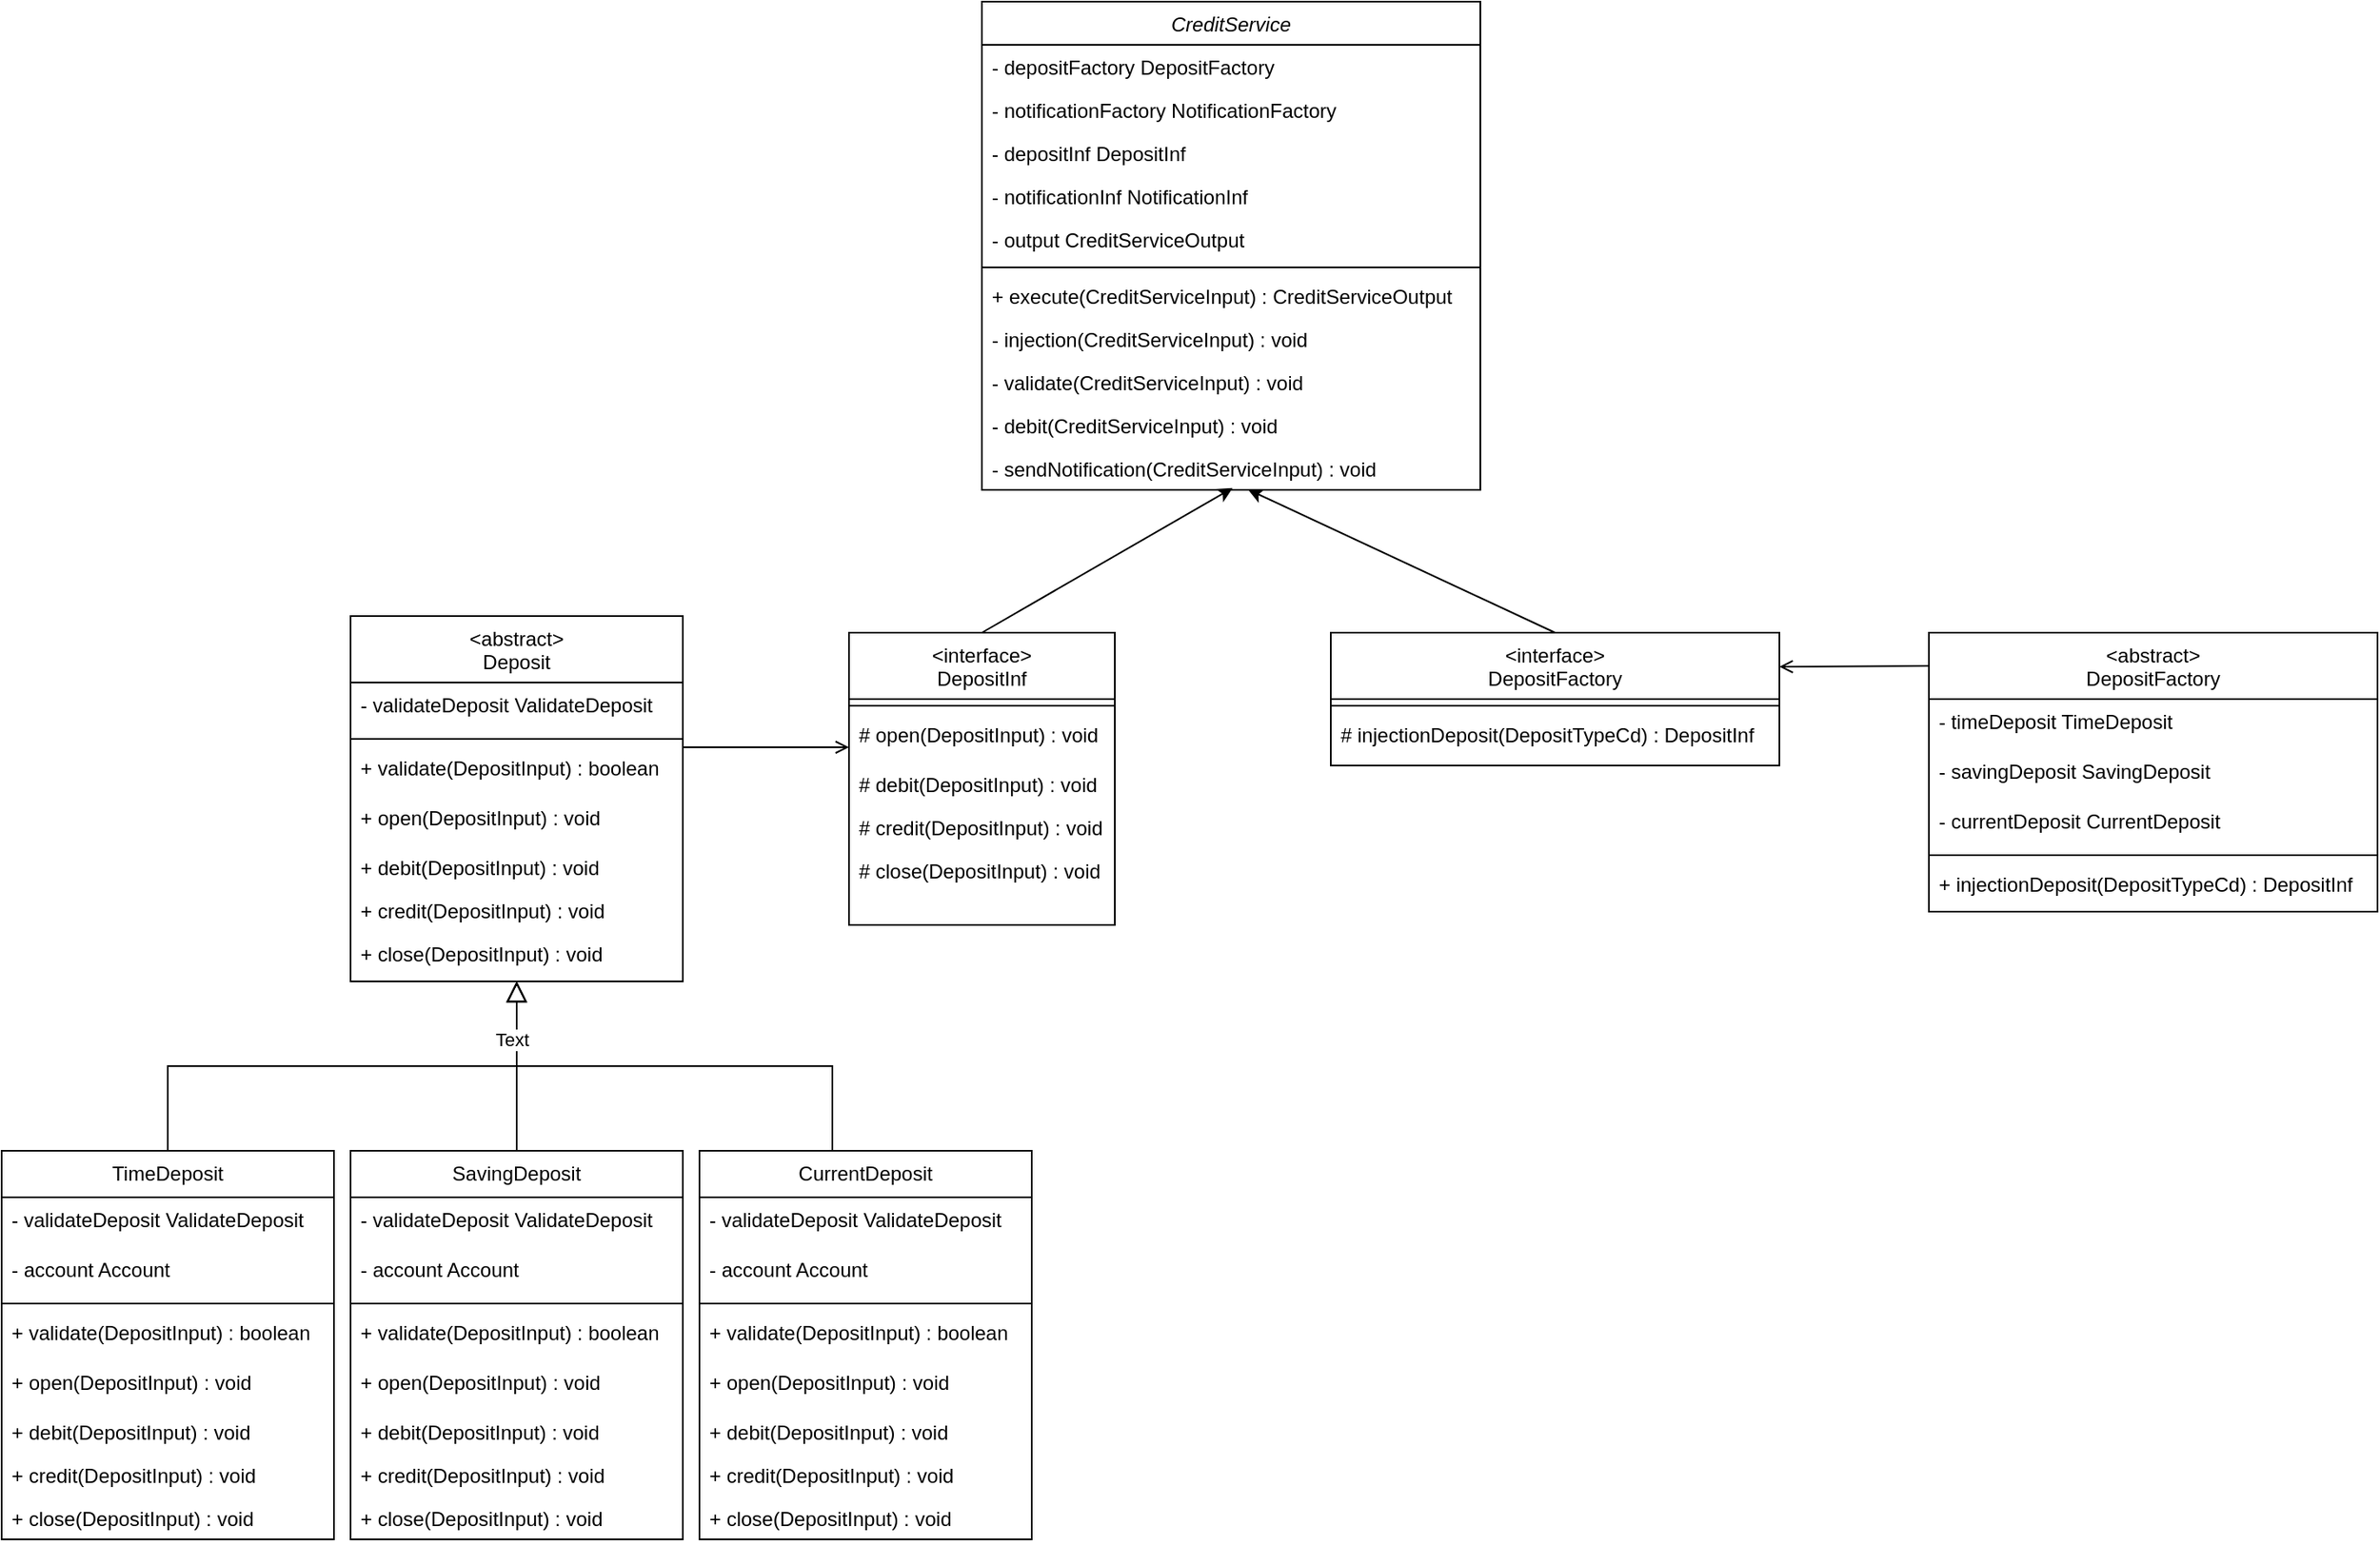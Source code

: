 <mxfile version="24.8.6">
  <diagram id="C5RBs43oDa-KdzZeNtuy" name="Page-1">
    <mxGraphModel dx="2391" dy="1066" grid="1" gridSize="10" guides="1" tooltips="1" connect="1" arrows="1" fold="1" page="1" pageScale="1" pageWidth="827" pageHeight="1169" math="0" shadow="0">
      <root>
        <mxCell id="WIyWlLk6GJQsqaUBKTNV-0" />
        <mxCell id="WIyWlLk6GJQsqaUBKTNV-1" parent="WIyWlLk6GJQsqaUBKTNV-0" />
        <mxCell id="zkfFHV4jXpPFQw0GAbJ--12" value="" style="endArrow=block;endSize=10;endFill=0;shadow=0;strokeWidth=1;rounded=0;curved=0;edgeStyle=elbowEdgeStyle;elbow=vertical;" parent="WIyWlLk6GJQsqaUBKTNV-1" edge="1">
          <mxGeometry width="160" relative="1" as="geometry">
            <mxPoint x="150" y="712" as="sourcePoint" />
            <mxPoint x="360" y="610" as="targetPoint" />
          </mxGeometry>
        </mxCell>
        <mxCell id="zkfFHV4jXpPFQw0GAbJ--16" value="" style="endArrow=block;endSize=10;endFill=0;shadow=0;strokeWidth=1;rounded=0;curved=0;edgeStyle=elbowEdgeStyle;elbow=vertical;" parent="WIyWlLk6GJQsqaUBKTNV-1" edge="1">
          <mxGeometry width="160" relative="1" as="geometry">
            <mxPoint x="360" y="712" as="sourcePoint" />
            <mxPoint x="360" y="610" as="targetPoint" />
          </mxGeometry>
        </mxCell>
        <mxCell id="zkfFHV4jXpPFQw0GAbJ--17" value="&lt;interface&gt;&#xa;DepositInf" style="swimlane;fontStyle=0;align=center;verticalAlign=top;childLayout=stackLayout;horizontal=1;startSize=40;horizontalStack=0;resizeParent=1;resizeLast=0;collapsible=1;marginBottom=0;rounded=0;shadow=0;strokeWidth=1;" parent="WIyWlLk6GJQsqaUBKTNV-1" vertex="1">
          <mxGeometry x="560" y="400" width="160" height="176" as="geometry">
            <mxRectangle x="550" y="140" width="160" height="26" as="alternateBounds" />
          </mxGeometry>
        </mxCell>
        <mxCell id="zkfFHV4jXpPFQw0GAbJ--23" value="" style="line;html=1;strokeWidth=1;align=left;verticalAlign=middle;spacingTop=-1;spacingLeft=3;spacingRight=3;rotatable=0;labelPosition=right;points=[];portConstraint=eastwest;" parent="zkfFHV4jXpPFQw0GAbJ--17" vertex="1">
          <mxGeometry y="40" width="160" height="8" as="geometry" />
        </mxCell>
        <mxCell id="zkfFHV4jXpPFQw0GAbJ--25" value="# open(DepositInput) : void" style="text;align=left;verticalAlign=top;spacingLeft=4;spacingRight=4;overflow=hidden;rotatable=0;points=[[0,0.5],[1,0.5]];portConstraint=eastwest;" parent="zkfFHV4jXpPFQw0GAbJ--17" vertex="1">
          <mxGeometry y="48" width="160" height="30" as="geometry" />
        </mxCell>
        <mxCell id="3LZqjHJcIQm1LX7fgQcq-27" value="# debit(DepositInput) : void" style="text;align=left;verticalAlign=top;spacingLeft=4;spacingRight=4;overflow=hidden;rotatable=0;points=[[0,0.5],[1,0.5]];portConstraint=eastwest;" parent="zkfFHV4jXpPFQw0GAbJ--17" vertex="1">
          <mxGeometry y="78" width="160" height="26" as="geometry" />
        </mxCell>
        <mxCell id="3LZqjHJcIQm1LX7fgQcq-28" value="# credit(DepositInput) : void" style="text;align=left;verticalAlign=top;spacingLeft=4;spacingRight=4;overflow=hidden;rotatable=0;points=[[0,0.5],[1,0.5]];portConstraint=eastwest;" parent="zkfFHV4jXpPFQw0GAbJ--17" vertex="1">
          <mxGeometry y="104" width="160" height="26" as="geometry" />
        </mxCell>
        <mxCell id="3LZqjHJcIQm1LX7fgQcq-29" value="# close(DepositInput) : void" style="text;align=left;verticalAlign=top;spacingLeft=4;spacingRight=4;overflow=hidden;rotatable=0;points=[[0,0.5],[1,0.5]];portConstraint=eastwest;" parent="zkfFHV4jXpPFQw0GAbJ--17" vertex="1">
          <mxGeometry y="130" width="160" height="26" as="geometry" />
        </mxCell>
        <mxCell id="zkfFHV4jXpPFQw0GAbJ--26" value="" style="endArrow=open;shadow=0;strokeWidth=1;rounded=0;curved=0;endFill=1;edgeStyle=elbowEdgeStyle;elbow=vertical;" parent="WIyWlLk6GJQsqaUBKTNV-1" target="zkfFHV4jXpPFQw0GAbJ--17" edge="1">
          <mxGeometry x="0.5" y="41" relative="1" as="geometry">
            <mxPoint x="460" y="469" as="sourcePoint" />
            <mxPoint x="620" y="472" as="targetPoint" />
            <mxPoint x="-40" y="32" as="offset" />
          </mxGeometry>
        </mxCell>
        <mxCell id="3LZqjHJcIQm1LX7fgQcq-3" value="" style="endArrow=block;endSize=10;endFill=0;shadow=0;strokeWidth=1;rounded=0;curved=0;edgeStyle=elbowEdgeStyle;elbow=vertical;exitX=0.5;exitY=0;exitDx=0;exitDy=0;" parent="WIyWlLk6GJQsqaUBKTNV-1" edge="1">
          <mxGeometry width="160" relative="1" as="geometry">
            <mxPoint x="550" y="712" as="sourcePoint" />
            <mxPoint x="360" y="610" as="targetPoint" />
          </mxGeometry>
        </mxCell>
        <mxCell id="3LZqjHJcIQm1LX7fgQcq-37" value="Text" style="edgeLabel;html=1;align=center;verticalAlign=middle;resizable=0;points=[];" parent="3LZqjHJcIQm1LX7fgQcq-3" vertex="1" connectable="0">
          <mxGeometry x="0.76" y="3" relative="1" as="geometry">
            <mxPoint as="offset" />
          </mxGeometry>
        </mxCell>
        <mxCell id="3LZqjHJcIQm1LX7fgQcq-17" value="CreditService" style="swimlane;fontStyle=2;align=center;verticalAlign=top;childLayout=stackLayout;horizontal=1;startSize=26;horizontalStack=0;resizeParent=1;resizeLast=0;collapsible=1;marginBottom=0;rounded=0;shadow=0;strokeWidth=1;" parent="WIyWlLk6GJQsqaUBKTNV-1" vertex="1">
          <mxGeometry x="640" y="20" width="300" height="294" as="geometry">
            <mxRectangle x="230" y="140" width="160" height="26" as="alternateBounds" />
          </mxGeometry>
        </mxCell>
        <mxCell id="3LZqjHJcIQm1LX7fgQcq-18" value="- depositFactory DepositFactory" style="text;align=left;verticalAlign=top;spacingLeft=4;spacingRight=4;overflow=hidden;rotatable=0;points=[[0,0.5],[1,0.5]];portConstraint=eastwest;" parent="3LZqjHJcIQm1LX7fgQcq-17" vertex="1">
          <mxGeometry y="26" width="300" height="26" as="geometry" />
        </mxCell>
        <mxCell id="WZaUHBR76A8xfNgZj9Hr-51" value="- notificationFactory NotificationFactory" style="text;align=left;verticalAlign=top;spacingLeft=4;spacingRight=4;overflow=hidden;rotatable=0;points=[[0,0.5],[1,0.5]];portConstraint=eastwest;" vertex="1" parent="3LZqjHJcIQm1LX7fgQcq-17">
          <mxGeometry y="52" width="300" height="26" as="geometry" />
        </mxCell>
        <mxCell id="3LZqjHJcIQm1LX7fgQcq-22" value="- depositInf DepositInf" style="text;align=left;verticalAlign=top;spacingLeft=4;spacingRight=4;overflow=hidden;rotatable=0;points=[[0,0.5],[1,0.5]];portConstraint=eastwest;" parent="3LZqjHJcIQm1LX7fgQcq-17" vertex="1">
          <mxGeometry y="78" width="300" height="26" as="geometry" />
        </mxCell>
        <mxCell id="WZaUHBR76A8xfNgZj9Hr-52" value="- notificationInf NotificationInf" style="text;align=left;verticalAlign=top;spacingLeft=4;spacingRight=4;overflow=hidden;rotatable=0;points=[[0,0.5],[1,0.5]];portConstraint=eastwest;" vertex="1" parent="3LZqjHJcIQm1LX7fgQcq-17">
          <mxGeometry y="104" width="300" height="26" as="geometry" />
        </mxCell>
        <mxCell id="WZaUHBR76A8xfNgZj9Hr-53" value="- output CreditServiceOutput" style="text;align=left;verticalAlign=top;spacingLeft=4;spacingRight=4;overflow=hidden;rotatable=0;points=[[0,0.5],[1,0.5]];portConstraint=eastwest;" vertex="1" parent="3LZqjHJcIQm1LX7fgQcq-17">
          <mxGeometry y="130" width="300" height="26" as="geometry" />
        </mxCell>
        <mxCell id="3LZqjHJcIQm1LX7fgQcq-19" value="" style="line;html=1;strokeWidth=1;align=left;verticalAlign=middle;spacingTop=-1;spacingLeft=3;spacingRight=3;rotatable=0;labelPosition=right;points=[];portConstraint=eastwest;" parent="3LZqjHJcIQm1LX7fgQcq-17" vertex="1">
          <mxGeometry y="156" width="300" height="8" as="geometry" />
        </mxCell>
        <mxCell id="3LZqjHJcIQm1LX7fgQcq-20" value="+ execute(CreditServiceInput) : CreditServiceOutput" style="text;align=left;verticalAlign=top;spacingLeft=4;spacingRight=4;overflow=hidden;rotatable=0;points=[[0,0.5],[1,0.5]];portConstraint=eastwest;" parent="3LZqjHJcIQm1LX7fgQcq-17" vertex="1">
          <mxGeometry y="164" width="300" height="26" as="geometry" />
        </mxCell>
        <mxCell id="WZaUHBR76A8xfNgZj9Hr-0" value="- injection(CreditServiceInput) : void" style="text;align=left;verticalAlign=top;spacingLeft=4;spacingRight=4;overflow=hidden;rotatable=0;points=[[0,0.5],[1,0.5]];portConstraint=eastwest;" vertex="1" parent="3LZqjHJcIQm1LX7fgQcq-17">
          <mxGeometry y="190" width="300" height="26" as="geometry" />
        </mxCell>
        <mxCell id="3LZqjHJcIQm1LX7fgQcq-23" value="- validate(CreditServiceInput) : void" style="text;align=left;verticalAlign=top;spacingLeft=4;spacingRight=4;overflow=hidden;rotatable=0;points=[[0,0.5],[1,0.5]];portConstraint=eastwest;" parent="3LZqjHJcIQm1LX7fgQcq-17" vertex="1">
          <mxGeometry y="216" width="300" height="26" as="geometry" />
        </mxCell>
        <mxCell id="WZaUHBR76A8xfNgZj9Hr-1" value="- debit(CreditServiceInput) : void" style="text;align=left;verticalAlign=top;spacingLeft=4;spacingRight=4;overflow=hidden;rotatable=0;points=[[0,0.5],[1,0.5]];portConstraint=eastwest;" vertex="1" parent="3LZqjHJcIQm1LX7fgQcq-17">
          <mxGeometry y="242" width="300" height="26" as="geometry" />
        </mxCell>
        <mxCell id="3LZqjHJcIQm1LX7fgQcq-21" value="- sendNotification(CreditServiceInput) : void" style="text;align=left;verticalAlign=top;spacingLeft=4;spacingRight=4;overflow=hidden;rotatable=0;points=[[0,0.5],[1,0.5]];portConstraint=eastwest;" parent="3LZqjHJcIQm1LX7fgQcq-17" vertex="1">
          <mxGeometry y="268" width="300" height="26" as="geometry" />
        </mxCell>
        <mxCell id="WZaUHBR76A8xfNgZj9Hr-2" value="&lt;abstract&gt;&#xa;Deposit" style="swimlane;fontStyle=0;align=center;verticalAlign=top;childLayout=stackLayout;horizontal=1;startSize=40;horizontalStack=0;resizeParent=1;resizeLast=0;collapsible=1;marginBottom=0;rounded=0;shadow=0;strokeWidth=1;" vertex="1" parent="WIyWlLk6GJQsqaUBKTNV-1">
          <mxGeometry x="260" y="390" width="200" height="220" as="geometry">
            <mxRectangle x="550" y="140" width="160" height="26" as="alternateBounds" />
          </mxGeometry>
        </mxCell>
        <mxCell id="WZaUHBR76A8xfNgZj9Hr-9" value="- validateDeposit ValidateDeposit" style="text;align=left;verticalAlign=top;spacingLeft=4;spacingRight=4;overflow=hidden;rotatable=0;points=[[0,0.5],[1,0.5]];portConstraint=eastwest;" vertex="1" parent="WZaUHBR76A8xfNgZj9Hr-2">
          <mxGeometry y="40" width="200" height="30" as="geometry" />
        </mxCell>
        <mxCell id="WZaUHBR76A8xfNgZj9Hr-3" value="" style="line;html=1;strokeWidth=1;align=left;verticalAlign=middle;spacingTop=-1;spacingLeft=3;spacingRight=3;rotatable=0;labelPosition=right;points=[];portConstraint=eastwest;" vertex="1" parent="WZaUHBR76A8xfNgZj9Hr-2">
          <mxGeometry y="70" width="200" height="8" as="geometry" />
        </mxCell>
        <mxCell id="WZaUHBR76A8xfNgZj9Hr-8" value="+ validate(DepositInput) : boolean" style="text;align=left;verticalAlign=top;spacingLeft=4;spacingRight=4;overflow=hidden;rotatable=0;points=[[0,0.5],[1,0.5]];portConstraint=eastwest;" vertex="1" parent="WZaUHBR76A8xfNgZj9Hr-2">
          <mxGeometry y="78" width="200" height="30" as="geometry" />
        </mxCell>
        <mxCell id="WZaUHBR76A8xfNgZj9Hr-4" value="+ open(DepositInput) : void" style="text;align=left;verticalAlign=top;spacingLeft=4;spacingRight=4;overflow=hidden;rotatable=0;points=[[0,0.5],[1,0.5]];portConstraint=eastwest;" vertex="1" parent="WZaUHBR76A8xfNgZj9Hr-2">
          <mxGeometry y="108" width="200" height="30" as="geometry" />
        </mxCell>
        <mxCell id="WZaUHBR76A8xfNgZj9Hr-5" value="+ debit(DepositInput) : void" style="text;align=left;verticalAlign=top;spacingLeft=4;spacingRight=4;overflow=hidden;rotatable=0;points=[[0,0.5],[1,0.5]];portConstraint=eastwest;" vertex="1" parent="WZaUHBR76A8xfNgZj9Hr-2">
          <mxGeometry y="138" width="200" height="26" as="geometry" />
        </mxCell>
        <mxCell id="WZaUHBR76A8xfNgZj9Hr-6" value="+ credit(DepositInput) : void" style="text;align=left;verticalAlign=top;spacingLeft=4;spacingRight=4;overflow=hidden;rotatable=0;points=[[0,0.5],[1,0.5]];portConstraint=eastwest;" vertex="1" parent="WZaUHBR76A8xfNgZj9Hr-2">
          <mxGeometry y="164" width="200" height="26" as="geometry" />
        </mxCell>
        <mxCell id="WZaUHBR76A8xfNgZj9Hr-7" value="+ close(DepositInput) : void" style="text;align=left;verticalAlign=top;spacingLeft=4;spacingRight=4;overflow=hidden;rotatable=0;points=[[0,0.5],[1,0.5]];portConstraint=eastwest;" vertex="1" parent="WZaUHBR76A8xfNgZj9Hr-2">
          <mxGeometry y="190" width="200" height="26" as="geometry" />
        </mxCell>
        <mxCell id="WZaUHBR76A8xfNgZj9Hr-10" value="SavingDeposit" style="swimlane;fontStyle=0;align=center;verticalAlign=top;childLayout=stackLayout;horizontal=1;startSize=28;horizontalStack=0;resizeParent=1;resizeLast=0;collapsible=1;marginBottom=0;rounded=0;shadow=0;strokeWidth=1;" vertex="1" parent="WIyWlLk6GJQsqaUBKTNV-1">
          <mxGeometry x="260" y="712" width="200" height="234" as="geometry">
            <mxRectangle x="550" y="140" width="160" height="26" as="alternateBounds" />
          </mxGeometry>
        </mxCell>
        <mxCell id="WZaUHBR76A8xfNgZj9Hr-11" value="- validateDeposit ValidateDeposit" style="text;align=left;verticalAlign=top;spacingLeft=4;spacingRight=4;overflow=hidden;rotatable=0;points=[[0,0.5],[1,0.5]];portConstraint=eastwest;" vertex="1" parent="WZaUHBR76A8xfNgZj9Hr-10">
          <mxGeometry y="28" width="200" height="30" as="geometry" />
        </mxCell>
        <mxCell id="WZaUHBR76A8xfNgZj9Hr-19" value="- account Account" style="text;align=left;verticalAlign=top;spacingLeft=4;spacingRight=4;overflow=hidden;rotatable=0;points=[[0,0.5],[1,0.5]];portConstraint=eastwest;" vertex="1" parent="WZaUHBR76A8xfNgZj9Hr-10">
          <mxGeometry y="58" width="200" height="30" as="geometry" />
        </mxCell>
        <mxCell id="WZaUHBR76A8xfNgZj9Hr-12" value="" style="line;html=1;strokeWidth=1;align=left;verticalAlign=middle;spacingTop=-1;spacingLeft=3;spacingRight=3;rotatable=0;labelPosition=right;points=[];portConstraint=eastwest;" vertex="1" parent="WZaUHBR76A8xfNgZj9Hr-10">
          <mxGeometry y="88" width="200" height="8" as="geometry" />
        </mxCell>
        <mxCell id="WZaUHBR76A8xfNgZj9Hr-13" value="+ validate(DepositInput) : boolean" style="text;align=left;verticalAlign=top;spacingLeft=4;spacingRight=4;overflow=hidden;rotatable=0;points=[[0,0.5],[1,0.5]];portConstraint=eastwest;" vertex="1" parent="WZaUHBR76A8xfNgZj9Hr-10">
          <mxGeometry y="96" width="200" height="30" as="geometry" />
        </mxCell>
        <mxCell id="WZaUHBR76A8xfNgZj9Hr-14" value="+ open(DepositInput) : void" style="text;align=left;verticalAlign=top;spacingLeft=4;spacingRight=4;overflow=hidden;rotatable=0;points=[[0,0.5],[1,0.5]];portConstraint=eastwest;" vertex="1" parent="WZaUHBR76A8xfNgZj9Hr-10">
          <mxGeometry y="126" width="200" height="30" as="geometry" />
        </mxCell>
        <mxCell id="WZaUHBR76A8xfNgZj9Hr-15" value="+ debit(DepositInput) : void" style="text;align=left;verticalAlign=top;spacingLeft=4;spacingRight=4;overflow=hidden;rotatable=0;points=[[0,0.5],[1,0.5]];portConstraint=eastwest;" vertex="1" parent="WZaUHBR76A8xfNgZj9Hr-10">
          <mxGeometry y="156" width="200" height="26" as="geometry" />
        </mxCell>
        <mxCell id="WZaUHBR76A8xfNgZj9Hr-16" value="+ credit(DepositInput) : void" style="text;align=left;verticalAlign=top;spacingLeft=4;spacingRight=4;overflow=hidden;rotatable=0;points=[[0,0.5],[1,0.5]];portConstraint=eastwest;" vertex="1" parent="WZaUHBR76A8xfNgZj9Hr-10">
          <mxGeometry y="182" width="200" height="26" as="geometry" />
        </mxCell>
        <mxCell id="WZaUHBR76A8xfNgZj9Hr-17" value="+ close(DepositInput) : void" style="text;align=left;verticalAlign=top;spacingLeft=4;spacingRight=4;overflow=hidden;rotatable=0;points=[[0,0.5],[1,0.5]];portConstraint=eastwest;" vertex="1" parent="WZaUHBR76A8xfNgZj9Hr-10">
          <mxGeometry y="208" width="200" height="26" as="geometry" />
        </mxCell>
        <mxCell id="WZaUHBR76A8xfNgZj9Hr-20" value="TimeDeposit" style="swimlane;fontStyle=0;align=center;verticalAlign=top;childLayout=stackLayout;horizontal=1;startSize=28;horizontalStack=0;resizeParent=1;resizeLast=0;collapsible=1;marginBottom=0;rounded=0;shadow=0;strokeWidth=1;" vertex="1" parent="WIyWlLk6GJQsqaUBKTNV-1">
          <mxGeometry x="50" y="712" width="200" height="234" as="geometry">
            <mxRectangle x="550" y="140" width="160" height="26" as="alternateBounds" />
          </mxGeometry>
        </mxCell>
        <mxCell id="WZaUHBR76A8xfNgZj9Hr-21" value="- validateDeposit ValidateDeposit" style="text;align=left;verticalAlign=top;spacingLeft=4;spacingRight=4;overflow=hidden;rotatable=0;points=[[0,0.5],[1,0.5]];portConstraint=eastwest;" vertex="1" parent="WZaUHBR76A8xfNgZj9Hr-20">
          <mxGeometry y="28" width="200" height="30" as="geometry" />
        </mxCell>
        <mxCell id="WZaUHBR76A8xfNgZj9Hr-22" value="- account Account" style="text;align=left;verticalAlign=top;spacingLeft=4;spacingRight=4;overflow=hidden;rotatable=0;points=[[0,0.5],[1,0.5]];portConstraint=eastwest;" vertex="1" parent="WZaUHBR76A8xfNgZj9Hr-20">
          <mxGeometry y="58" width="200" height="30" as="geometry" />
        </mxCell>
        <mxCell id="WZaUHBR76A8xfNgZj9Hr-23" value="" style="line;html=1;strokeWidth=1;align=left;verticalAlign=middle;spacingTop=-1;spacingLeft=3;spacingRight=3;rotatable=0;labelPosition=right;points=[];portConstraint=eastwest;" vertex="1" parent="WZaUHBR76A8xfNgZj9Hr-20">
          <mxGeometry y="88" width="200" height="8" as="geometry" />
        </mxCell>
        <mxCell id="WZaUHBR76A8xfNgZj9Hr-24" value="+ validate(DepositInput) : boolean" style="text;align=left;verticalAlign=top;spacingLeft=4;spacingRight=4;overflow=hidden;rotatable=0;points=[[0,0.5],[1,0.5]];portConstraint=eastwest;" vertex="1" parent="WZaUHBR76A8xfNgZj9Hr-20">
          <mxGeometry y="96" width="200" height="30" as="geometry" />
        </mxCell>
        <mxCell id="WZaUHBR76A8xfNgZj9Hr-25" value="+ open(DepositInput) : void" style="text;align=left;verticalAlign=top;spacingLeft=4;spacingRight=4;overflow=hidden;rotatable=0;points=[[0,0.5],[1,0.5]];portConstraint=eastwest;" vertex="1" parent="WZaUHBR76A8xfNgZj9Hr-20">
          <mxGeometry y="126" width="200" height="30" as="geometry" />
        </mxCell>
        <mxCell id="WZaUHBR76A8xfNgZj9Hr-26" value="+ debit(DepositInput) : void" style="text;align=left;verticalAlign=top;spacingLeft=4;spacingRight=4;overflow=hidden;rotatable=0;points=[[0,0.5],[1,0.5]];portConstraint=eastwest;" vertex="1" parent="WZaUHBR76A8xfNgZj9Hr-20">
          <mxGeometry y="156" width="200" height="26" as="geometry" />
        </mxCell>
        <mxCell id="WZaUHBR76A8xfNgZj9Hr-27" value="+ credit(DepositInput) : void" style="text;align=left;verticalAlign=top;spacingLeft=4;spacingRight=4;overflow=hidden;rotatable=0;points=[[0,0.5],[1,0.5]];portConstraint=eastwest;" vertex="1" parent="WZaUHBR76A8xfNgZj9Hr-20">
          <mxGeometry y="182" width="200" height="26" as="geometry" />
        </mxCell>
        <mxCell id="WZaUHBR76A8xfNgZj9Hr-28" value="+ close(DepositInput) : void" style="text;align=left;verticalAlign=top;spacingLeft=4;spacingRight=4;overflow=hidden;rotatable=0;points=[[0,0.5],[1,0.5]];portConstraint=eastwest;" vertex="1" parent="WZaUHBR76A8xfNgZj9Hr-20">
          <mxGeometry y="208" width="200" height="26" as="geometry" />
        </mxCell>
        <mxCell id="WZaUHBR76A8xfNgZj9Hr-29" value="CurrentDeposit" style="swimlane;fontStyle=0;align=center;verticalAlign=top;childLayout=stackLayout;horizontal=1;startSize=28;horizontalStack=0;resizeParent=1;resizeLast=0;collapsible=1;marginBottom=0;rounded=0;shadow=0;strokeWidth=1;" vertex="1" parent="WIyWlLk6GJQsqaUBKTNV-1">
          <mxGeometry x="470" y="712" width="200" height="234" as="geometry">
            <mxRectangle x="550" y="140" width="160" height="26" as="alternateBounds" />
          </mxGeometry>
        </mxCell>
        <mxCell id="WZaUHBR76A8xfNgZj9Hr-30" value="- validateDeposit ValidateDeposit" style="text;align=left;verticalAlign=top;spacingLeft=4;spacingRight=4;overflow=hidden;rotatable=0;points=[[0,0.5],[1,0.5]];portConstraint=eastwest;" vertex="1" parent="WZaUHBR76A8xfNgZj9Hr-29">
          <mxGeometry y="28" width="200" height="30" as="geometry" />
        </mxCell>
        <mxCell id="WZaUHBR76A8xfNgZj9Hr-31" value="- account Account" style="text;align=left;verticalAlign=top;spacingLeft=4;spacingRight=4;overflow=hidden;rotatable=0;points=[[0,0.5],[1,0.5]];portConstraint=eastwest;" vertex="1" parent="WZaUHBR76A8xfNgZj9Hr-29">
          <mxGeometry y="58" width="200" height="30" as="geometry" />
        </mxCell>
        <mxCell id="WZaUHBR76A8xfNgZj9Hr-32" value="" style="line;html=1;strokeWidth=1;align=left;verticalAlign=middle;spacingTop=-1;spacingLeft=3;spacingRight=3;rotatable=0;labelPosition=right;points=[];portConstraint=eastwest;" vertex="1" parent="WZaUHBR76A8xfNgZj9Hr-29">
          <mxGeometry y="88" width="200" height="8" as="geometry" />
        </mxCell>
        <mxCell id="WZaUHBR76A8xfNgZj9Hr-33" value="+ validate(DepositInput) : boolean" style="text;align=left;verticalAlign=top;spacingLeft=4;spacingRight=4;overflow=hidden;rotatable=0;points=[[0,0.5],[1,0.5]];portConstraint=eastwest;" vertex="1" parent="WZaUHBR76A8xfNgZj9Hr-29">
          <mxGeometry y="96" width="200" height="30" as="geometry" />
        </mxCell>
        <mxCell id="WZaUHBR76A8xfNgZj9Hr-34" value="+ open(DepositInput) : void" style="text;align=left;verticalAlign=top;spacingLeft=4;spacingRight=4;overflow=hidden;rotatable=0;points=[[0,0.5],[1,0.5]];portConstraint=eastwest;" vertex="1" parent="WZaUHBR76A8xfNgZj9Hr-29">
          <mxGeometry y="126" width="200" height="30" as="geometry" />
        </mxCell>
        <mxCell id="WZaUHBR76A8xfNgZj9Hr-35" value="+ debit(DepositInput) : void" style="text;align=left;verticalAlign=top;spacingLeft=4;spacingRight=4;overflow=hidden;rotatable=0;points=[[0,0.5],[1,0.5]];portConstraint=eastwest;" vertex="1" parent="WZaUHBR76A8xfNgZj9Hr-29">
          <mxGeometry y="156" width="200" height="26" as="geometry" />
        </mxCell>
        <mxCell id="WZaUHBR76A8xfNgZj9Hr-36" value="+ credit(DepositInput) : void" style="text;align=left;verticalAlign=top;spacingLeft=4;spacingRight=4;overflow=hidden;rotatable=0;points=[[0,0.5],[1,0.5]];portConstraint=eastwest;" vertex="1" parent="WZaUHBR76A8xfNgZj9Hr-29">
          <mxGeometry y="182" width="200" height="26" as="geometry" />
        </mxCell>
        <mxCell id="WZaUHBR76A8xfNgZj9Hr-37" value="+ close(DepositInput) : void" style="text;align=left;verticalAlign=top;spacingLeft=4;spacingRight=4;overflow=hidden;rotatable=0;points=[[0,0.5],[1,0.5]];portConstraint=eastwest;" vertex="1" parent="WZaUHBR76A8xfNgZj9Hr-29">
          <mxGeometry y="208" width="200" height="26" as="geometry" />
        </mxCell>
        <mxCell id="WZaUHBR76A8xfNgZj9Hr-38" value="&lt;interface&gt;&#xa;DepositFactory" style="swimlane;fontStyle=0;align=center;verticalAlign=top;childLayout=stackLayout;horizontal=1;startSize=40;horizontalStack=0;resizeParent=1;resizeLast=0;collapsible=1;marginBottom=0;rounded=0;shadow=0;strokeWidth=1;" vertex="1" parent="WIyWlLk6GJQsqaUBKTNV-1">
          <mxGeometry x="850" y="400" width="270" height="80" as="geometry">
            <mxRectangle x="550" y="140" width="160" height="26" as="alternateBounds" />
          </mxGeometry>
        </mxCell>
        <mxCell id="WZaUHBR76A8xfNgZj9Hr-39" value="" style="line;html=1;strokeWidth=1;align=left;verticalAlign=middle;spacingTop=-1;spacingLeft=3;spacingRight=3;rotatable=0;labelPosition=right;points=[];portConstraint=eastwest;" vertex="1" parent="WZaUHBR76A8xfNgZj9Hr-38">
          <mxGeometry y="40" width="270" height="8" as="geometry" />
        </mxCell>
        <mxCell id="WZaUHBR76A8xfNgZj9Hr-40" value="# injectionDeposit(DepositTypeCd) : DepositInf" style="text;align=left;verticalAlign=top;spacingLeft=4;spacingRight=4;overflow=hidden;rotatable=0;points=[[0,0.5],[1,0.5]];portConstraint=eastwest;" vertex="1" parent="WZaUHBR76A8xfNgZj9Hr-38">
          <mxGeometry y="48" width="270" height="30" as="geometry" />
        </mxCell>
        <mxCell id="WZaUHBR76A8xfNgZj9Hr-44" value="&lt;abstract&gt;&#xa;DepositFactory" style="swimlane;fontStyle=0;align=center;verticalAlign=top;childLayout=stackLayout;horizontal=1;startSize=40;horizontalStack=0;resizeParent=1;resizeLast=0;collapsible=1;marginBottom=0;rounded=0;shadow=0;strokeWidth=1;" vertex="1" parent="WIyWlLk6GJQsqaUBKTNV-1">
          <mxGeometry x="1210" y="400" width="270" height="168" as="geometry">
            <mxRectangle x="550" y="140" width="160" height="26" as="alternateBounds" />
          </mxGeometry>
        </mxCell>
        <mxCell id="WZaUHBR76A8xfNgZj9Hr-47" value="- timeDeposit TimeDeposit" style="text;align=left;verticalAlign=top;spacingLeft=4;spacingRight=4;overflow=hidden;rotatable=0;points=[[0,0.5],[1,0.5]];portConstraint=eastwest;" vertex="1" parent="WZaUHBR76A8xfNgZj9Hr-44">
          <mxGeometry y="40" width="270" height="30" as="geometry" />
        </mxCell>
        <mxCell id="WZaUHBR76A8xfNgZj9Hr-49" value="- savingDeposit SavingDeposit" style="text;align=left;verticalAlign=top;spacingLeft=4;spacingRight=4;overflow=hidden;rotatable=0;points=[[0,0.5],[1,0.5]];portConstraint=eastwest;" vertex="1" parent="WZaUHBR76A8xfNgZj9Hr-44">
          <mxGeometry y="70" width="270" height="30" as="geometry" />
        </mxCell>
        <mxCell id="WZaUHBR76A8xfNgZj9Hr-48" value="- currentDeposit CurrentDeposit" style="text;align=left;verticalAlign=top;spacingLeft=4;spacingRight=4;overflow=hidden;rotatable=0;points=[[0,0.5],[1,0.5]];portConstraint=eastwest;" vertex="1" parent="WZaUHBR76A8xfNgZj9Hr-44">
          <mxGeometry y="100" width="270" height="30" as="geometry" />
        </mxCell>
        <mxCell id="WZaUHBR76A8xfNgZj9Hr-45" value="" style="line;html=1;strokeWidth=1;align=left;verticalAlign=middle;spacingTop=-1;spacingLeft=3;spacingRight=3;rotatable=0;labelPosition=right;points=[];portConstraint=eastwest;" vertex="1" parent="WZaUHBR76A8xfNgZj9Hr-44">
          <mxGeometry y="130" width="270" height="8" as="geometry" />
        </mxCell>
        <mxCell id="WZaUHBR76A8xfNgZj9Hr-46" value="+ injectionDeposit(DepositTypeCd) : DepositInf" style="text;align=left;verticalAlign=top;spacingLeft=4;spacingRight=4;overflow=hidden;rotatable=0;points=[[0,0.5],[1,0.5]];portConstraint=eastwest;" vertex="1" parent="WZaUHBR76A8xfNgZj9Hr-44">
          <mxGeometry y="138" width="270" height="30" as="geometry" />
        </mxCell>
        <mxCell id="WZaUHBR76A8xfNgZj9Hr-50" value="" style="endArrow=open;shadow=0;strokeWidth=1;rounded=0;curved=0;endFill=1;edgeStyle=elbowEdgeStyle;elbow=vertical;exitX=0.046;exitY=-0.018;exitDx=0;exitDy=0;exitPerimeter=0;entryX=1;entryY=0.25;entryDx=0;entryDy=0;" edge="1" parent="WIyWlLk6GJQsqaUBKTNV-1" target="WZaUHBR76A8xfNgZj9Hr-38">
          <mxGeometry x="0.5" y="41" relative="1" as="geometry">
            <mxPoint x="1210" y="420.0" as="sourcePoint" />
            <mxPoint x="1130" y="421" as="targetPoint" />
            <mxPoint x="-40" y="32" as="offset" />
            <Array as="points">
              <mxPoint x="997.58" y="420.54" />
            </Array>
          </mxGeometry>
        </mxCell>
        <mxCell id="WZaUHBR76A8xfNgZj9Hr-54" value="" style="endArrow=classic;html=1;rounded=0;exitX=0.5;exitY=0;exitDx=0;exitDy=0;entryX=0.503;entryY=0.956;entryDx=0;entryDy=0;entryPerimeter=0;" edge="1" parent="WIyWlLk6GJQsqaUBKTNV-1" source="zkfFHV4jXpPFQw0GAbJ--17" target="3LZqjHJcIQm1LX7fgQcq-21">
          <mxGeometry width="50" height="50" relative="1" as="geometry">
            <mxPoint x="790" y="410" as="sourcePoint" />
            <mxPoint x="840" y="360" as="targetPoint" />
          </mxGeometry>
        </mxCell>
        <mxCell id="WZaUHBR76A8xfNgZj9Hr-55" value="" style="endArrow=classic;html=1;rounded=0;exitX=0.5;exitY=0;exitDx=0;exitDy=0;entryX=0.534;entryY=0.993;entryDx=0;entryDy=0;entryPerimeter=0;" edge="1" parent="WIyWlLk6GJQsqaUBKTNV-1" source="WZaUHBR76A8xfNgZj9Hr-38" target="3LZqjHJcIQm1LX7fgQcq-21">
          <mxGeometry width="50" height="50" relative="1" as="geometry">
            <mxPoint x="650" y="410" as="sourcePoint" />
            <mxPoint x="799" y="328" as="targetPoint" />
          </mxGeometry>
        </mxCell>
      </root>
    </mxGraphModel>
  </diagram>
</mxfile>
